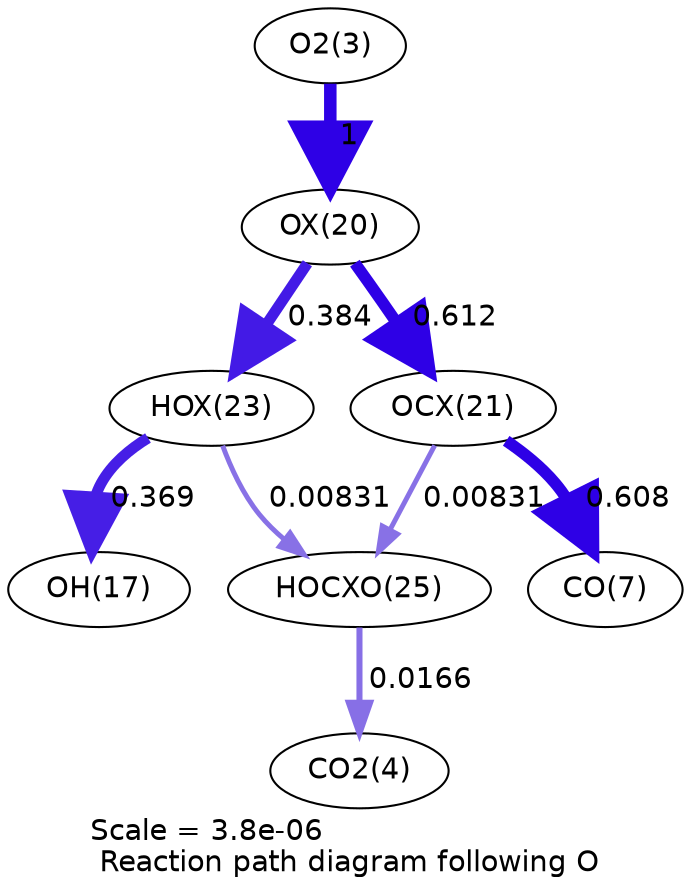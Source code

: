 digraph reaction_paths {
center=1;
s5 -> s37[fontname="Helvetica", penwidth=6, arrowsize=3, color="0.7, 1.5, 0.9"
, label=" 1"];
s37 -> s40[fontname="Helvetica", penwidth=5.28, arrowsize=2.64, color="0.7, 0.884, 0.9"
, label=" 0.384"];
s37 -> s38[fontname="Helvetica", penwidth=5.63, arrowsize=2.81, color="0.7, 1.11, 0.9"
, label=" 0.612"];
s40 -> s19[fontname="Helvetica", penwidth=5.25, arrowsize=2.62, color="0.7, 0.869, 0.9"
, label=" 0.369"];
s40 -> s42[fontname="Helvetica", penwidth=2.38, arrowsize=1.19, color="0.7, 0.508, 0.9"
, label=" 0.00831"];
s38 -> s9[fontname="Helvetica", penwidth=5.62, arrowsize=2.81, color="0.7, 1.11, 0.9"
, label=" 0.608"];
s38 -> s42[fontname="Helvetica", penwidth=2.38, arrowsize=1.19, color="0.7, 0.508, 0.9"
, label=" 0.00831"];
s42 -> s6[fontname="Helvetica", penwidth=2.91, arrowsize=1.45, color="0.7, 0.517, 0.9"
, label=" 0.0166"];
s5 [ fontname="Helvetica", label="O2(3)"];
s6 [ fontname="Helvetica", label="CO2(4)"];
s9 [ fontname="Helvetica", label="CO(7)"];
s19 [ fontname="Helvetica", label="OH(17)"];
s37 [ fontname="Helvetica", label="OX(20)"];
s38 [ fontname="Helvetica", label="OCX(21)"];
s40 [ fontname="Helvetica", label="HOX(23)"];
s42 [ fontname="Helvetica", label="HOCXO(25)"];
 label = "Scale = 3.8e-06\l Reaction path diagram following O";
 fontname = "Helvetica";
}
